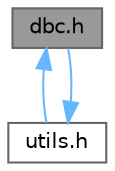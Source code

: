 digraph "dbc.h"
{
 // LATEX_PDF_SIZE
  bgcolor="transparent";
  edge [fontname=Helvetica,fontsize=10,labelfontname=Helvetica,labelfontsize=10];
  node [fontname=Helvetica,fontsize=10,shape=box,height=0.2,width=0.4];
  Node1 [id="Node000001",label="dbc.h",height=0.2,width=0.4,color="gray40", fillcolor="grey60", style="filled", fontcolor="black",tooltip="Design-by-Contract module."];
  Node1 -> Node2 [id="edge1_Node000001_Node000002",dir="back",color="steelblue1",style="solid",tooltip=" "];
  Node2 [id="Node000002",label="utils.h",height=0.2,width=0.4,color="grey40", fillcolor="white", style="filled",URL="$utils_8h.html",tooltip="Useful common functions and macros."];
  Node2 -> Node1 [id="edge2_Node000002_Node000001",dir="back",color="steelblue1",style="solid",tooltip=" "];
}
